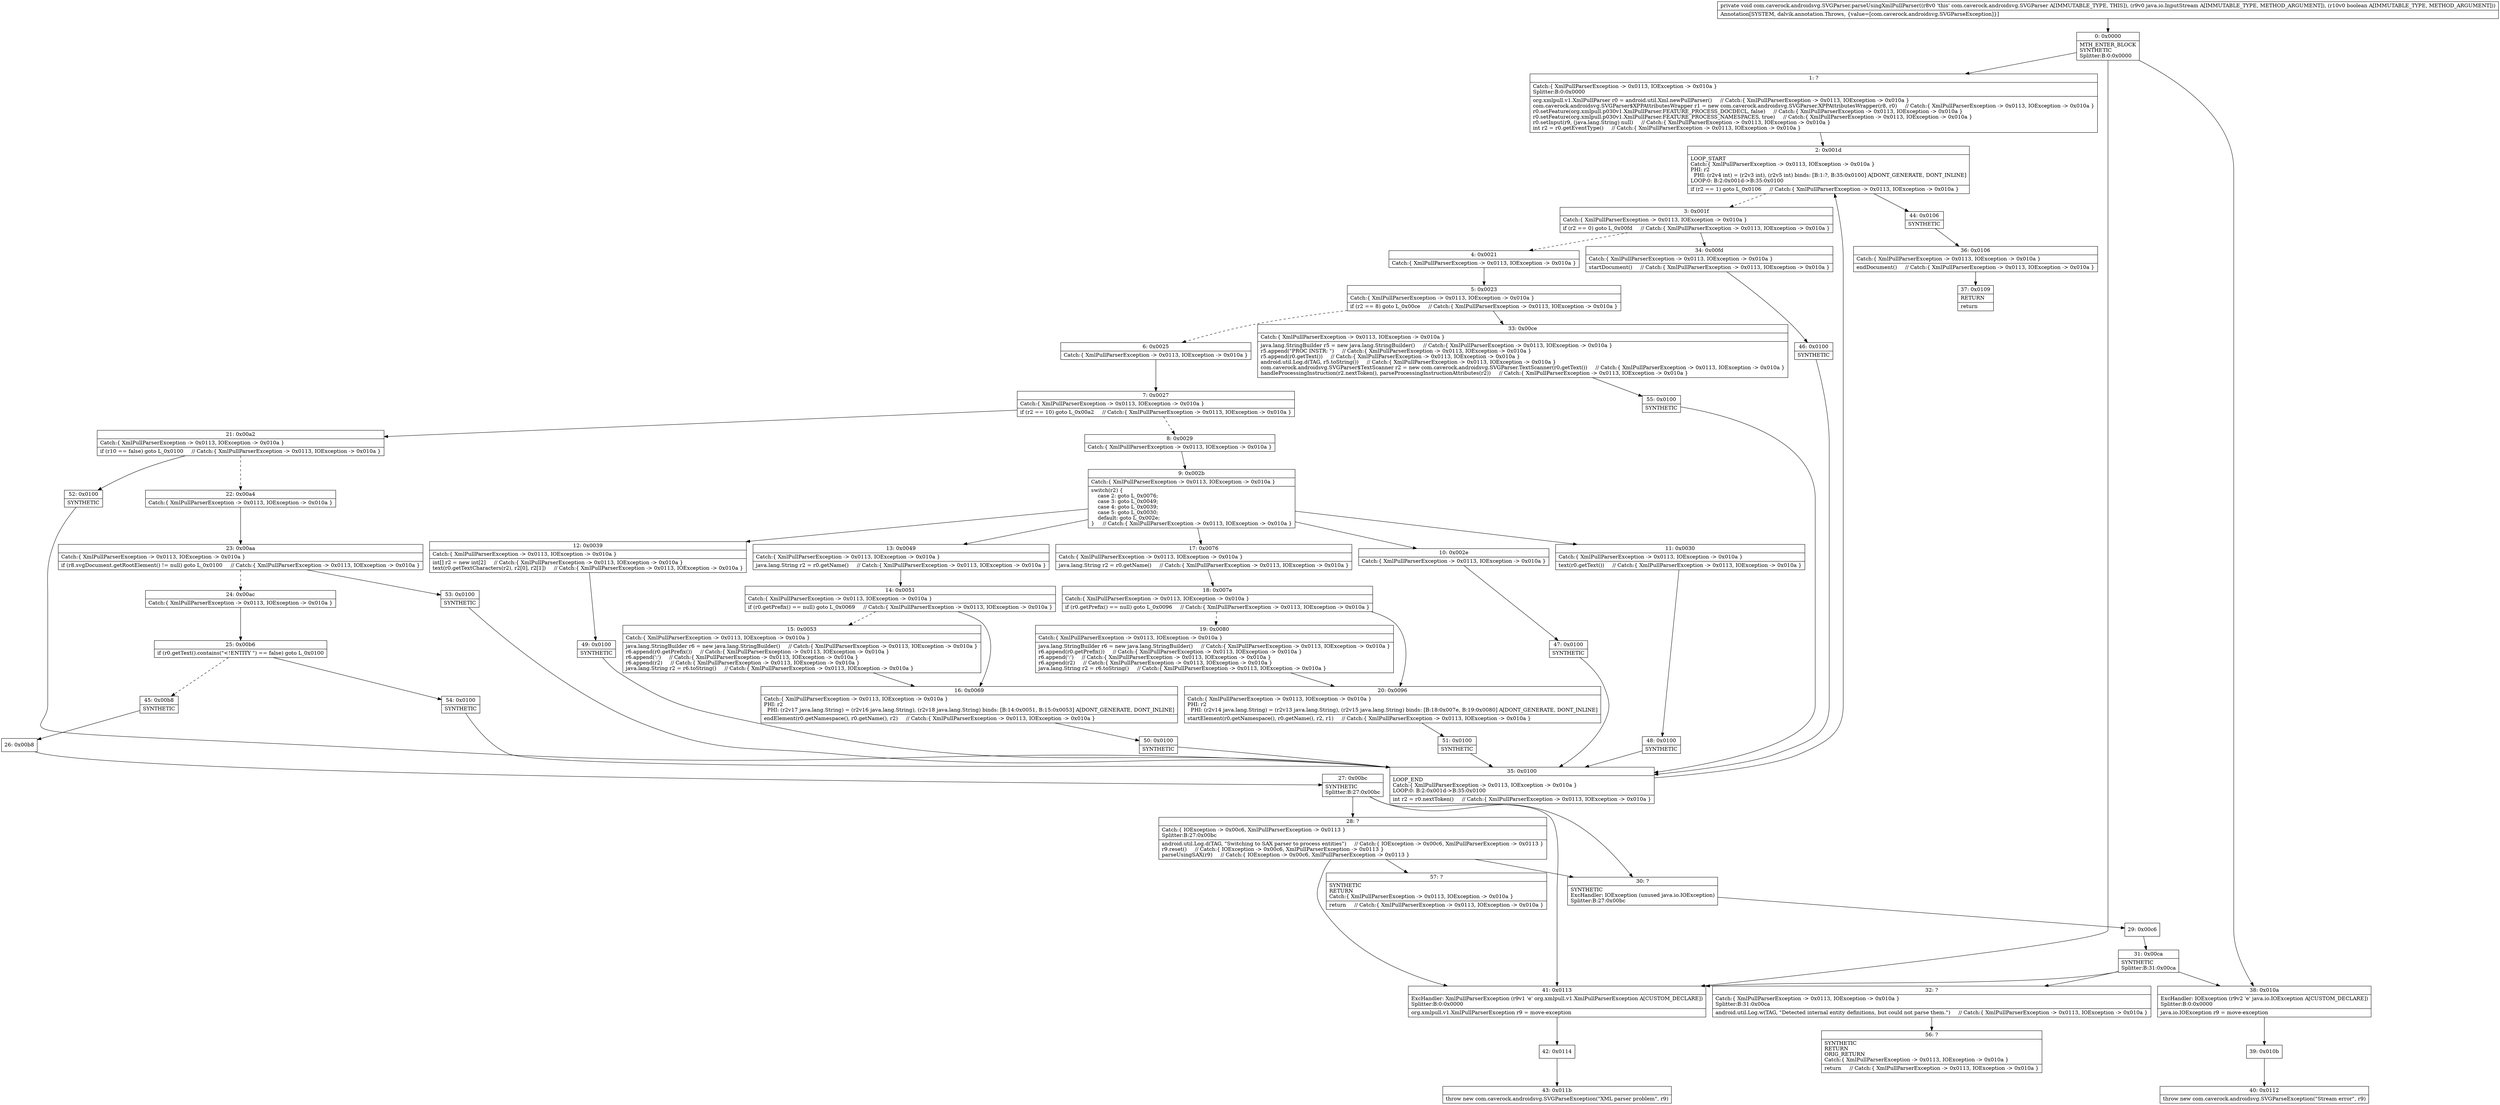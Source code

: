 digraph "CFG forcom.caverock.androidsvg.SVGParser.parseUsingXmlPullParser(Ljava\/io\/InputStream;Z)V" {
Node_0 [shape=record,label="{0\:\ 0x0000|MTH_ENTER_BLOCK\lSYNTHETIC\lSplitter:B:0:0x0000\l}"];
Node_1 [shape=record,label="{1\:\ ?|Catch:\{ XmlPullParserException \-\> 0x0113, IOException \-\> 0x010a \}\lSplitter:B:0:0x0000\l|org.xmlpull.v1.XmlPullParser r0 = android.util.Xml.newPullParser()     \/\/ Catch:\{ XmlPullParserException \-\> 0x0113, IOException \-\> 0x010a \}\lcom.caverock.androidsvg.SVGParser$XPPAttributesWrapper r1 = new com.caverock.androidsvg.SVGParser.XPPAttributesWrapper(r8, r0)     \/\/ Catch:\{ XmlPullParserException \-\> 0x0113, IOException \-\> 0x010a \}\lr0.setFeature(org.xmlpull.p030v1.XmlPullParser.FEATURE_PROCESS_DOCDECL, false)     \/\/ Catch:\{ XmlPullParserException \-\> 0x0113, IOException \-\> 0x010a \}\lr0.setFeature(org.xmlpull.p030v1.XmlPullParser.FEATURE_PROCESS_NAMESPACES, true)     \/\/ Catch:\{ XmlPullParserException \-\> 0x0113, IOException \-\> 0x010a \}\lr0.setInput(r9, (java.lang.String) null)     \/\/ Catch:\{ XmlPullParserException \-\> 0x0113, IOException \-\> 0x010a \}\lint r2 = r0.getEventType()     \/\/ Catch:\{ XmlPullParserException \-\> 0x0113, IOException \-\> 0x010a \}\l}"];
Node_2 [shape=record,label="{2\:\ 0x001d|LOOP_START\lCatch:\{ XmlPullParserException \-\> 0x0113, IOException \-\> 0x010a \}\lPHI: r2 \l  PHI: (r2v4 int) = (r2v3 int), (r2v5 int) binds: [B:1:?, B:35:0x0100] A[DONT_GENERATE, DONT_INLINE]\lLOOP:0: B:2:0x001d\-\>B:35:0x0100\l|if (r2 == 1) goto L_0x0106     \/\/ Catch:\{ XmlPullParserException \-\> 0x0113, IOException \-\> 0x010a \}\l}"];
Node_3 [shape=record,label="{3\:\ 0x001f|Catch:\{ XmlPullParserException \-\> 0x0113, IOException \-\> 0x010a \}\l|if (r2 == 0) goto L_0x00fd     \/\/ Catch:\{ XmlPullParserException \-\> 0x0113, IOException \-\> 0x010a \}\l}"];
Node_4 [shape=record,label="{4\:\ 0x0021|Catch:\{ XmlPullParserException \-\> 0x0113, IOException \-\> 0x010a \}\l}"];
Node_5 [shape=record,label="{5\:\ 0x0023|Catch:\{ XmlPullParserException \-\> 0x0113, IOException \-\> 0x010a \}\l|if (r2 == 8) goto L_0x00ce     \/\/ Catch:\{ XmlPullParserException \-\> 0x0113, IOException \-\> 0x010a \}\l}"];
Node_6 [shape=record,label="{6\:\ 0x0025|Catch:\{ XmlPullParserException \-\> 0x0113, IOException \-\> 0x010a \}\l}"];
Node_7 [shape=record,label="{7\:\ 0x0027|Catch:\{ XmlPullParserException \-\> 0x0113, IOException \-\> 0x010a \}\l|if (r2 == 10) goto L_0x00a2     \/\/ Catch:\{ XmlPullParserException \-\> 0x0113, IOException \-\> 0x010a \}\l}"];
Node_8 [shape=record,label="{8\:\ 0x0029|Catch:\{ XmlPullParserException \-\> 0x0113, IOException \-\> 0x010a \}\l}"];
Node_9 [shape=record,label="{9\:\ 0x002b|Catch:\{ XmlPullParserException \-\> 0x0113, IOException \-\> 0x010a \}\l|switch(r2) \{\l    case 2: goto L_0x0076;\l    case 3: goto L_0x0049;\l    case 4: goto L_0x0039;\l    case 5: goto L_0x0030;\l    default: goto L_0x002e;\l\}     \/\/ Catch:\{ XmlPullParserException \-\> 0x0113, IOException \-\> 0x010a \}\l}"];
Node_10 [shape=record,label="{10\:\ 0x002e|Catch:\{ XmlPullParserException \-\> 0x0113, IOException \-\> 0x010a \}\l}"];
Node_11 [shape=record,label="{11\:\ 0x0030|Catch:\{ XmlPullParserException \-\> 0x0113, IOException \-\> 0x010a \}\l|text(r0.getText())     \/\/ Catch:\{ XmlPullParserException \-\> 0x0113, IOException \-\> 0x010a \}\l}"];
Node_12 [shape=record,label="{12\:\ 0x0039|Catch:\{ XmlPullParserException \-\> 0x0113, IOException \-\> 0x010a \}\l|int[] r2 = new int[2]     \/\/ Catch:\{ XmlPullParserException \-\> 0x0113, IOException \-\> 0x010a \}\ltext(r0.getTextCharacters(r2), r2[0], r2[1])     \/\/ Catch:\{ XmlPullParserException \-\> 0x0113, IOException \-\> 0x010a \}\l}"];
Node_13 [shape=record,label="{13\:\ 0x0049|Catch:\{ XmlPullParserException \-\> 0x0113, IOException \-\> 0x010a \}\l|java.lang.String r2 = r0.getName()     \/\/ Catch:\{ XmlPullParserException \-\> 0x0113, IOException \-\> 0x010a \}\l}"];
Node_14 [shape=record,label="{14\:\ 0x0051|Catch:\{ XmlPullParserException \-\> 0x0113, IOException \-\> 0x010a \}\l|if (r0.getPrefix() == null) goto L_0x0069     \/\/ Catch:\{ XmlPullParserException \-\> 0x0113, IOException \-\> 0x010a \}\l}"];
Node_15 [shape=record,label="{15\:\ 0x0053|Catch:\{ XmlPullParserException \-\> 0x0113, IOException \-\> 0x010a \}\l|java.lang.StringBuilder r6 = new java.lang.StringBuilder()     \/\/ Catch:\{ XmlPullParserException \-\> 0x0113, IOException \-\> 0x010a \}\lr6.append(r0.getPrefix())     \/\/ Catch:\{ XmlPullParserException \-\> 0x0113, IOException \-\> 0x010a \}\lr6.append(':')     \/\/ Catch:\{ XmlPullParserException \-\> 0x0113, IOException \-\> 0x010a \}\lr6.append(r2)     \/\/ Catch:\{ XmlPullParserException \-\> 0x0113, IOException \-\> 0x010a \}\ljava.lang.String r2 = r6.toString()     \/\/ Catch:\{ XmlPullParserException \-\> 0x0113, IOException \-\> 0x010a \}\l}"];
Node_16 [shape=record,label="{16\:\ 0x0069|Catch:\{ XmlPullParserException \-\> 0x0113, IOException \-\> 0x010a \}\lPHI: r2 \l  PHI: (r2v17 java.lang.String) = (r2v16 java.lang.String), (r2v18 java.lang.String) binds: [B:14:0x0051, B:15:0x0053] A[DONT_GENERATE, DONT_INLINE]\l|endElement(r0.getNamespace(), r0.getName(), r2)     \/\/ Catch:\{ XmlPullParserException \-\> 0x0113, IOException \-\> 0x010a \}\l}"];
Node_17 [shape=record,label="{17\:\ 0x0076|Catch:\{ XmlPullParserException \-\> 0x0113, IOException \-\> 0x010a \}\l|java.lang.String r2 = r0.getName()     \/\/ Catch:\{ XmlPullParserException \-\> 0x0113, IOException \-\> 0x010a \}\l}"];
Node_18 [shape=record,label="{18\:\ 0x007e|Catch:\{ XmlPullParserException \-\> 0x0113, IOException \-\> 0x010a \}\l|if (r0.getPrefix() == null) goto L_0x0096     \/\/ Catch:\{ XmlPullParserException \-\> 0x0113, IOException \-\> 0x010a \}\l}"];
Node_19 [shape=record,label="{19\:\ 0x0080|Catch:\{ XmlPullParserException \-\> 0x0113, IOException \-\> 0x010a \}\l|java.lang.StringBuilder r6 = new java.lang.StringBuilder()     \/\/ Catch:\{ XmlPullParserException \-\> 0x0113, IOException \-\> 0x010a \}\lr6.append(r0.getPrefix())     \/\/ Catch:\{ XmlPullParserException \-\> 0x0113, IOException \-\> 0x010a \}\lr6.append(':')     \/\/ Catch:\{ XmlPullParserException \-\> 0x0113, IOException \-\> 0x010a \}\lr6.append(r2)     \/\/ Catch:\{ XmlPullParserException \-\> 0x0113, IOException \-\> 0x010a \}\ljava.lang.String r2 = r6.toString()     \/\/ Catch:\{ XmlPullParserException \-\> 0x0113, IOException \-\> 0x010a \}\l}"];
Node_20 [shape=record,label="{20\:\ 0x0096|Catch:\{ XmlPullParserException \-\> 0x0113, IOException \-\> 0x010a \}\lPHI: r2 \l  PHI: (r2v14 java.lang.String) = (r2v13 java.lang.String), (r2v15 java.lang.String) binds: [B:18:0x007e, B:19:0x0080] A[DONT_GENERATE, DONT_INLINE]\l|startElement(r0.getNamespace(), r0.getName(), r2, r1)     \/\/ Catch:\{ XmlPullParserException \-\> 0x0113, IOException \-\> 0x010a \}\l}"];
Node_21 [shape=record,label="{21\:\ 0x00a2|Catch:\{ XmlPullParserException \-\> 0x0113, IOException \-\> 0x010a \}\l|if (r10 == false) goto L_0x0100     \/\/ Catch:\{ XmlPullParserException \-\> 0x0113, IOException \-\> 0x010a \}\l}"];
Node_22 [shape=record,label="{22\:\ 0x00a4|Catch:\{ XmlPullParserException \-\> 0x0113, IOException \-\> 0x010a \}\l}"];
Node_23 [shape=record,label="{23\:\ 0x00aa|Catch:\{ XmlPullParserException \-\> 0x0113, IOException \-\> 0x010a \}\l|if (r8.svgDocument.getRootElement() != null) goto L_0x0100     \/\/ Catch:\{ XmlPullParserException \-\> 0x0113, IOException \-\> 0x010a \}\l}"];
Node_24 [shape=record,label="{24\:\ 0x00ac|Catch:\{ XmlPullParserException \-\> 0x0113, IOException \-\> 0x010a \}\l}"];
Node_25 [shape=record,label="{25\:\ 0x00b6|if (r0.getText().contains(\"\<!ENTITY \") == false) goto L_0x0100\l}"];
Node_26 [shape=record,label="{26\:\ 0x00b8}"];
Node_27 [shape=record,label="{27\:\ 0x00bc|SYNTHETIC\lSplitter:B:27:0x00bc\l}"];
Node_28 [shape=record,label="{28\:\ ?|Catch:\{ IOException \-\> 0x00c6, XmlPullParserException \-\> 0x0113 \}\lSplitter:B:27:0x00bc\l|android.util.Log.d(TAG, \"Switching to SAX parser to process entities\")     \/\/ Catch:\{ IOException \-\> 0x00c6, XmlPullParserException \-\> 0x0113 \}\lr9.reset()     \/\/ Catch:\{ IOException \-\> 0x00c6, XmlPullParserException \-\> 0x0113 \}\lparseUsingSAX(r9)     \/\/ Catch:\{ IOException \-\> 0x00c6, XmlPullParserException \-\> 0x0113 \}\l}"];
Node_29 [shape=record,label="{29\:\ 0x00c6}"];
Node_30 [shape=record,label="{30\:\ ?|SYNTHETIC\lExcHandler: IOException (unused java.io.IOException)\lSplitter:B:27:0x00bc\l}"];
Node_31 [shape=record,label="{31\:\ 0x00ca|SYNTHETIC\lSplitter:B:31:0x00ca\l}"];
Node_32 [shape=record,label="{32\:\ ?|Catch:\{ XmlPullParserException \-\> 0x0113, IOException \-\> 0x010a \}\lSplitter:B:31:0x00ca\l|android.util.Log.w(TAG, \"Detected internal entity definitions, but could not parse them.\")     \/\/ Catch:\{ XmlPullParserException \-\> 0x0113, IOException \-\> 0x010a \}\l}"];
Node_33 [shape=record,label="{33\:\ 0x00ce|Catch:\{ XmlPullParserException \-\> 0x0113, IOException \-\> 0x010a \}\l|java.lang.StringBuilder r5 = new java.lang.StringBuilder()     \/\/ Catch:\{ XmlPullParserException \-\> 0x0113, IOException \-\> 0x010a \}\lr5.append(\"PROC INSTR: \")     \/\/ Catch:\{ XmlPullParserException \-\> 0x0113, IOException \-\> 0x010a \}\lr5.append(r0.getText())     \/\/ Catch:\{ XmlPullParserException \-\> 0x0113, IOException \-\> 0x010a \}\landroid.util.Log.d(TAG, r5.toString())     \/\/ Catch:\{ XmlPullParserException \-\> 0x0113, IOException \-\> 0x010a \}\lcom.caverock.androidsvg.SVGParser$TextScanner r2 = new com.caverock.androidsvg.SVGParser.TextScanner(r0.getText())     \/\/ Catch:\{ XmlPullParserException \-\> 0x0113, IOException \-\> 0x010a \}\lhandleProcessingInstruction(r2.nextToken(), parseProcessingInstructionAttributes(r2))     \/\/ Catch:\{ XmlPullParserException \-\> 0x0113, IOException \-\> 0x010a \}\l}"];
Node_34 [shape=record,label="{34\:\ 0x00fd|Catch:\{ XmlPullParserException \-\> 0x0113, IOException \-\> 0x010a \}\l|startDocument()     \/\/ Catch:\{ XmlPullParserException \-\> 0x0113, IOException \-\> 0x010a \}\l}"];
Node_35 [shape=record,label="{35\:\ 0x0100|LOOP_END\lCatch:\{ XmlPullParserException \-\> 0x0113, IOException \-\> 0x010a \}\lLOOP:0: B:2:0x001d\-\>B:35:0x0100\l|int r2 = r0.nextToken()     \/\/ Catch:\{ XmlPullParserException \-\> 0x0113, IOException \-\> 0x010a \}\l}"];
Node_36 [shape=record,label="{36\:\ 0x0106|Catch:\{ XmlPullParserException \-\> 0x0113, IOException \-\> 0x010a \}\l|endDocument()     \/\/ Catch:\{ XmlPullParserException \-\> 0x0113, IOException \-\> 0x010a \}\l}"];
Node_37 [shape=record,label="{37\:\ 0x0109|RETURN\l|return\l}"];
Node_38 [shape=record,label="{38\:\ 0x010a|ExcHandler: IOException (r9v2 'e' java.io.IOException A[CUSTOM_DECLARE])\lSplitter:B:0:0x0000\l|java.io.IOException r9 = move\-exception\l}"];
Node_39 [shape=record,label="{39\:\ 0x010b}"];
Node_40 [shape=record,label="{40\:\ 0x0112|throw new com.caverock.androidsvg.SVGParseException(\"Stream error\", r9)\l}"];
Node_41 [shape=record,label="{41\:\ 0x0113|ExcHandler: XmlPullParserException (r9v1 'e' org.xmlpull.v1.XmlPullParserException A[CUSTOM_DECLARE])\lSplitter:B:0:0x0000\l|org.xmlpull.v1.XmlPullParserException r9 = move\-exception\l}"];
Node_42 [shape=record,label="{42\:\ 0x0114}"];
Node_43 [shape=record,label="{43\:\ 0x011b|throw new com.caverock.androidsvg.SVGParseException(\"XML parser problem\", r9)\l}"];
Node_44 [shape=record,label="{44\:\ 0x0106|SYNTHETIC\l}"];
Node_45 [shape=record,label="{45\:\ 0x00b8|SYNTHETIC\l}"];
Node_46 [shape=record,label="{46\:\ 0x0100|SYNTHETIC\l}"];
Node_47 [shape=record,label="{47\:\ 0x0100|SYNTHETIC\l}"];
Node_48 [shape=record,label="{48\:\ 0x0100|SYNTHETIC\l}"];
Node_49 [shape=record,label="{49\:\ 0x0100|SYNTHETIC\l}"];
Node_50 [shape=record,label="{50\:\ 0x0100|SYNTHETIC\l}"];
Node_51 [shape=record,label="{51\:\ 0x0100|SYNTHETIC\l}"];
Node_52 [shape=record,label="{52\:\ 0x0100|SYNTHETIC\l}"];
Node_53 [shape=record,label="{53\:\ 0x0100|SYNTHETIC\l}"];
Node_54 [shape=record,label="{54\:\ 0x0100|SYNTHETIC\l}"];
Node_55 [shape=record,label="{55\:\ 0x0100|SYNTHETIC\l}"];
Node_56 [shape=record,label="{56\:\ ?|SYNTHETIC\lRETURN\lORIG_RETURN\lCatch:\{ XmlPullParserException \-\> 0x0113, IOException \-\> 0x010a \}\l|return     \/\/ Catch:\{ XmlPullParserException \-\> 0x0113, IOException \-\> 0x010a \}\l}"];
Node_57 [shape=record,label="{57\:\ ?|SYNTHETIC\lRETURN\lCatch:\{ XmlPullParserException \-\> 0x0113, IOException \-\> 0x010a \}\l|return     \/\/ Catch:\{ XmlPullParserException \-\> 0x0113, IOException \-\> 0x010a \}\l}"];
MethodNode[shape=record,label="{private void com.caverock.androidsvg.SVGParser.parseUsingXmlPullParser((r8v0 'this' com.caverock.androidsvg.SVGParser A[IMMUTABLE_TYPE, THIS]), (r9v0 java.io.InputStream A[IMMUTABLE_TYPE, METHOD_ARGUMENT]), (r10v0 boolean A[IMMUTABLE_TYPE, METHOD_ARGUMENT]))  | Annotation[SYSTEM, dalvik.annotation.Throws, \{value=[com.caverock.androidsvg.SVGParseException]\}]\l}"];
MethodNode -> Node_0;
Node_0 -> Node_1;
Node_0 -> Node_41;
Node_0 -> Node_38;
Node_1 -> Node_2;
Node_2 -> Node_3[style=dashed];
Node_2 -> Node_44;
Node_3 -> Node_4[style=dashed];
Node_3 -> Node_34;
Node_4 -> Node_5;
Node_5 -> Node_6[style=dashed];
Node_5 -> Node_33;
Node_6 -> Node_7;
Node_7 -> Node_8[style=dashed];
Node_7 -> Node_21;
Node_8 -> Node_9;
Node_9 -> Node_10;
Node_9 -> Node_11;
Node_9 -> Node_12;
Node_9 -> Node_13;
Node_9 -> Node_17;
Node_10 -> Node_47;
Node_11 -> Node_48;
Node_12 -> Node_49;
Node_13 -> Node_14;
Node_14 -> Node_15[style=dashed];
Node_14 -> Node_16;
Node_15 -> Node_16;
Node_16 -> Node_50;
Node_17 -> Node_18;
Node_18 -> Node_19[style=dashed];
Node_18 -> Node_20;
Node_19 -> Node_20;
Node_20 -> Node_51;
Node_21 -> Node_22[style=dashed];
Node_21 -> Node_52;
Node_22 -> Node_23;
Node_23 -> Node_24[style=dashed];
Node_23 -> Node_53;
Node_24 -> Node_25;
Node_25 -> Node_45[style=dashed];
Node_25 -> Node_54;
Node_26 -> Node_27;
Node_27 -> Node_28;
Node_27 -> Node_30;
Node_27 -> Node_41;
Node_28 -> Node_30;
Node_28 -> Node_41;
Node_28 -> Node_57;
Node_29 -> Node_31;
Node_30 -> Node_29;
Node_31 -> Node_32;
Node_31 -> Node_41;
Node_31 -> Node_38;
Node_32 -> Node_56;
Node_33 -> Node_55;
Node_34 -> Node_46;
Node_35 -> Node_2;
Node_36 -> Node_37;
Node_38 -> Node_39;
Node_39 -> Node_40;
Node_41 -> Node_42;
Node_42 -> Node_43;
Node_44 -> Node_36;
Node_45 -> Node_26;
Node_46 -> Node_35;
Node_47 -> Node_35;
Node_48 -> Node_35;
Node_49 -> Node_35;
Node_50 -> Node_35;
Node_51 -> Node_35;
Node_52 -> Node_35;
Node_53 -> Node_35;
Node_54 -> Node_35;
Node_55 -> Node_35;
}

